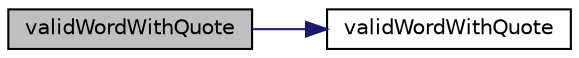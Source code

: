 digraph "validWordWithQuote"
{
 // LATEX_PDF_SIZE
  edge [fontname="Helvetica",fontsize="10",labelfontname="Helvetica",labelfontsize="10"];
  node [fontname="Helvetica",fontsize="10",shape=record];
  rankdir="LR";
  Node1 [label="validWordWithQuote",height=0.2,width=0.4,color="black", fillcolor="grey75", style="filled", fontcolor="black",tooltip="Is a valid word with qoute?"];
  Node1 -> Node2 [color="midnightblue",fontsize="10",style="solid",fontname="Helvetica"];
  Node2 [label="validWordWithQuote",height=0.2,width=0.4,color="black", fillcolor="white", style="filled",URL="$namespacepFlow.html#ab040d9291e355fe8f846e4677dc96e03",tooltip="Is c a valid character including quote?"];
}
